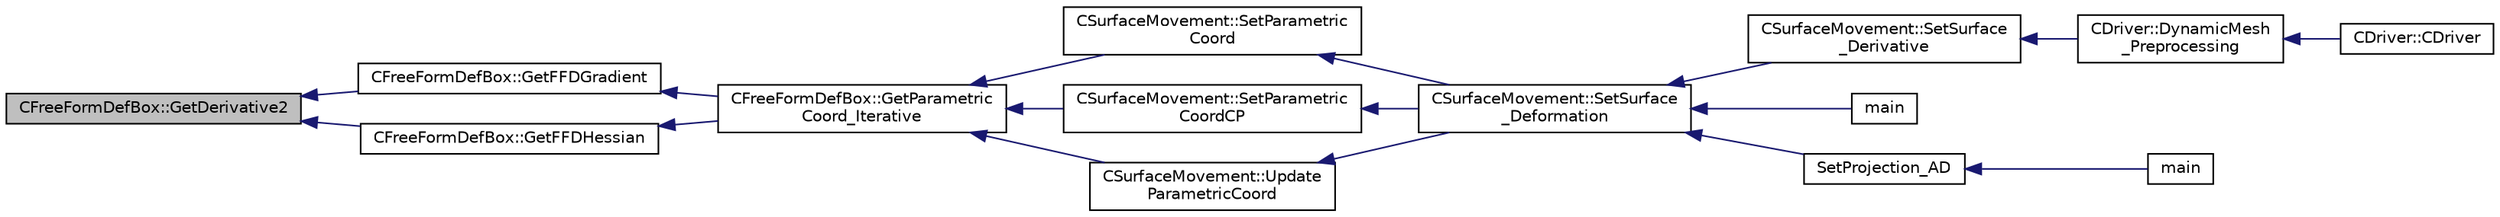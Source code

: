 digraph "CFreeFormDefBox::GetDerivative2"
{
  edge [fontname="Helvetica",fontsize="10",labelfontname="Helvetica",labelfontsize="10"];
  node [fontname="Helvetica",fontsize="10",shape=record];
  rankdir="LR";
  Node268 [label="CFreeFormDefBox::GetDerivative2",height=0.2,width=0.4,color="black", fillcolor="grey75", style="filled", fontcolor="black"];
  Node268 -> Node269 [dir="back",color="midnightblue",fontsize="10",style="solid",fontname="Helvetica"];
  Node269 [label="CFreeFormDefBox::GetFFDGradient",height=0.2,width=0.4,color="black", fillcolor="white", style="filled",URL="$class_c_free_form_def_box.html#a32ca026873144f96ae0e72b0350dfe18",tooltip="The routine computes the gradient of F(u, v, w) = ||X(u, v, w)-(x, y, z)||^2 evaluated at (u..."];
  Node269 -> Node270 [dir="back",color="midnightblue",fontsize="10",style="solid",fontname="Helvetica"];
  Node270 [label="CFreeFormDefBox::GetParametric\lCoord_Iterative",height=0.2,width=0.4,color="black", fillcolor="white", style="filled",URL="$class_c_free_form_def_box.html#a011c6d7a5d805990775f0ee28d827a7f",tooltip="Iterative strategy for computing the parametric coordinates. "];
  Node270 -> Node271 [dir="back",color="midnightblue",fontsize="10",style="solid",fontname="Helvetica"];
  Node271 [label="CSurfaceMovement::SetParametric\lCoord",height=0.2,width=0.4,color="black", fillcolor="white", style="filled",URL="$class_c_surface_movement.html#aba4574819df11175b382e0e765ec2f92",tooltip="Compute the parametric coordinates of a grid point using a point inversion strategy in the free form ..."];
  Node271 -> Node272 [dir="back",color="midnightblue",fontsize="10",style="solid",fontname="Helvetica"];
  Node272 [label="CSurfaceMovement::SetSurface\l_Deformation",height=0.2,width=0.4,color="black", fillcolor="white", style="filled",URL="$class_c_surface_movement.html#a23bec9fbe1bcd7f6117100de93381ac3",tooltip="Set the surface/boundary deformation. "];
  Node272 -> Node273 [dir="back",color="midnightblue",fontsize="10",style="solid",fontname="Helvetica"];
  Node273 [label="CSurfaceMovement::SetSurface\l_Derivative",height=0.2,width=0.4,color="black", fillcolor="white", style="filled",URL="$class_c_surface_movement.html#af6aac73d04565bf6e9b81305b66e97e7",tooltip="Set derivatives of the surface/boundary deformation. "];
  Node273 -> Node274 [dir="back",color="midnightblue",fontsize="10",style="solid",fontname="Helvetica"];
  Node274 [label="CDriver::DynamicMesh\l_Preprocessing",height=0.2,width=0.4,color="black", fillcolor="white", style="filled",URL="$class_c_driver.html#af585d91d9c08dbddcc2b3e67dd5f5af9",tooltip="GridMovement_Preprocessing. "];
  Node274 -> Node275 [dir="back",color="midnightblue",fontsize="10",style="solid",fontname="Helvetica"];
  Node275 [label="CDriver::CDriver",height=0.2,width=0.4,color="black", fillcolor="white", style="filled",URL="$class_c_driver.html#a3fca4a013a6efa9bbb38fe78a86b5f3d",tooltip="Constructor of the class. "];
  Node272 -> Node276 [dir="back",color="midnightblue",fontsize="10",style="solid",fontname="Helvetica"];
  Node276 [label="main",height=0.2,width=0.4,color="black", fillcolor="white", style="filled",URL="$_s_u2___d_e_f_8cpp.html#a0ddf1224851353fc92bfbff6f499fa97"];
  Node272 -> Node277 [dir="back",color="midnightblue",fontsize="10",style="solid",fontname="Helvetica"];
  Node277 [label="SetProjection_AD",height=0.2,width=0.4,color="black", fillcolor="white", style="filled",URL="$_s_u2___d_o_t_8cpp.html#a3fceed882e8eb3d6796c8e8396af7d87",tooltip="Projection of the surface sensitivity using algorithmic differentiation (AD). "];
  Node277 -> Node278 [dir="back",color="midnightblue",fontsize="10",style="solid",fontname="Helvetica"];
  Node278 [label="main",height=0.2,width=0.4,color="black", fillcolor="white", style="filled",URL="$_s_u2___d_o_t_8cpp.html#a0ddf1224851353fc92bfbff6f499fa97"];
  Node270 -> Node279 [dir="back",color="midnightblue",fontsize="10",style="solid",fontname="Helvetica"];
  Node279 [label="CSurfaceMovement::SetParametric\lCoordCP",height=0.2,width=0.4,color="black", fillcolor="white", style="filled",URL="$class_c_surface_movement.html#aa2807f008a1580a5eafd712a7051b548",tooltip="Set the Parametric coordinates. "];
  Node279 -> Node272 [dir="back",color="midnightblue",fontsize="10",style="solid",fontname="Helvetica"];
  Node270 -> Node280 [dir="back",color="midnightblue",fontsize="10",style="solid",fontname="Helvetica"];
  Node280 [label="CSurfaceMovement::Update\lParametricCoord",height=0.2,width=0.4,color="black", fillcolor="white", style="filled",URL="$class_c_surface_movement.html#a955774953bd11927bcfcaec014125126",tooltip="Update the parametric coordinates of a grid point using a point inversion strategy in the free form F..."];
  Node280 -> Node272 [dir="back",color="midnightblue",fontsize="10",style="solid",fontname="Helvetica"];
  Node268 -> Node281 [dir="back",color="midnightblue",fontsize="10",style="solid",fontname="Helvetica"];
  Node281 [label="CFreeFormDefBox::GetFFDHessian",height=0.2,width=0.4,color="black", fillcolor="white", style="filled",URL="$class_c_free_form_def_box.html#ae7e30b9f7e4e1d5683fc02c9097cb521",tooltip="The routine that computes the Hessian of F(u, v, w) = ||X(u, v, w)-(x, y, z)||^2 evaluated at (u..."];
  Node281 -> Node270 [dir="back",color="midnightblue",fontsize="10",style="solid",fontname="Helvetica"];
}
